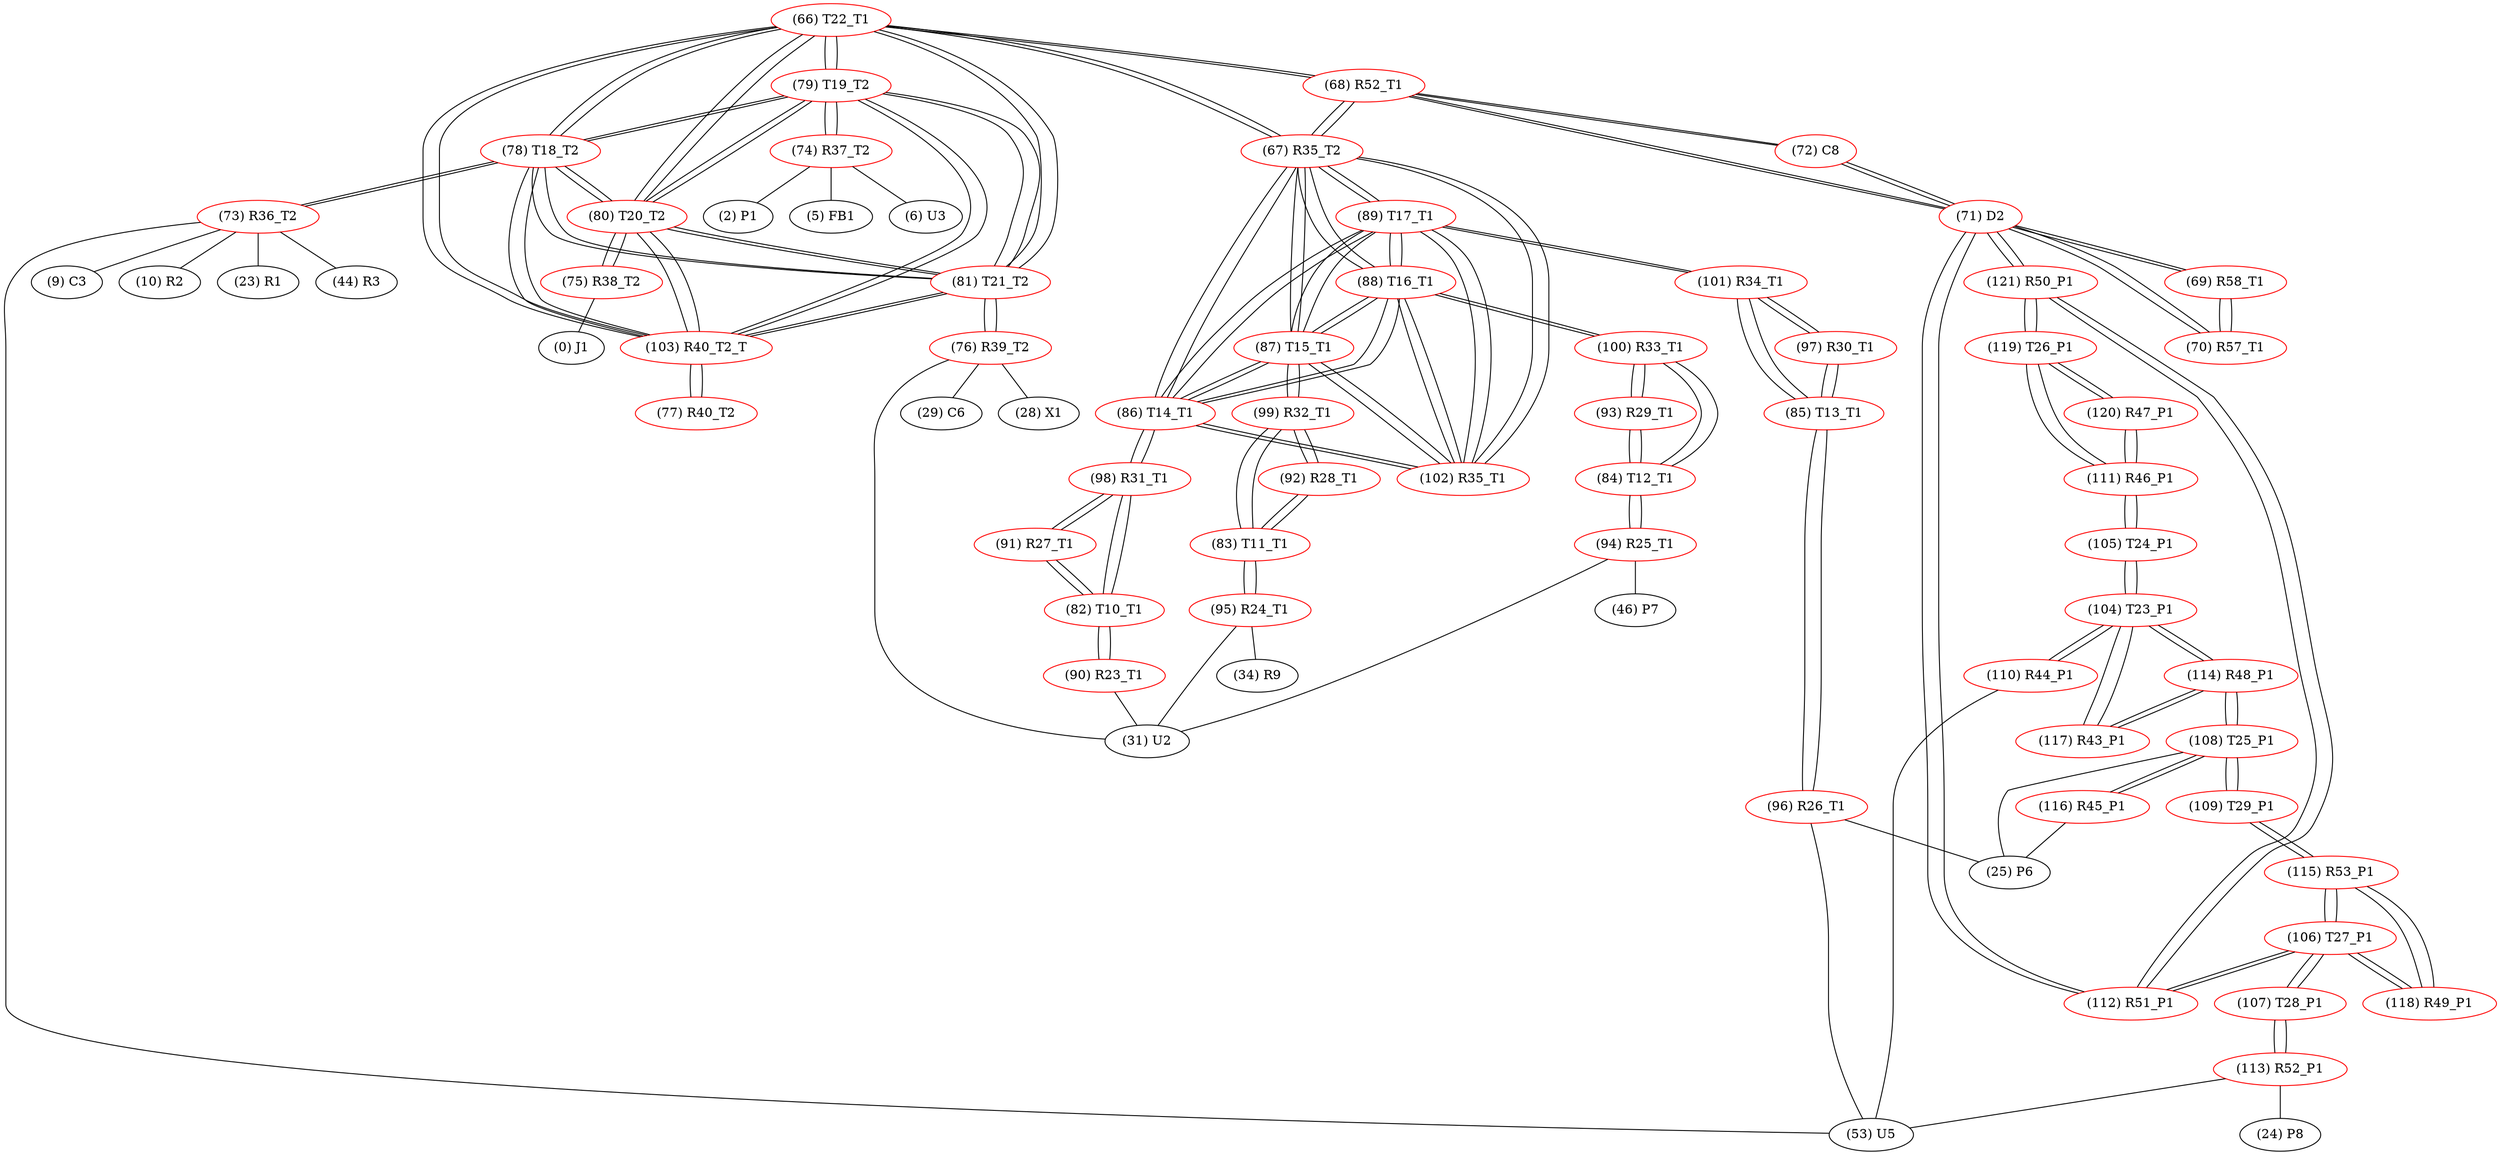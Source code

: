 graph {
	66 [label="(66) T22_T1" color=red]
	79 [label="(79) T19_T2"]
	78 [label="(78) T18_T2"]
	103 [label="(103) R40_T2_T"]
	81 [label="(81) T21_T2"]
	80 [label="(80) T20_T2"]
	68 [label="(68) R52_T1"]
	67 [label="(67) R35_T2"]
	67 [label="(67) R35_T2" color=red]
	88 [label="(88) T16_T1"]
	87 [label="(87) T15_T1"]
	102 [label="(102) R35_T1"]
	86 [label="(86) T14_T1"]
	89 [label="(89) T17_T1"]
	68 [label="(68) R52_T1"]
	66 [label="(66) T22_T1"]
	68 [label="(68) R52_T1" color=red]
	71 [label="(71) D2"]
	72 [label="(72) C8"]
	67 [label="(67) R35_T2"]
	66 [label="(66) T22_T1"]
	69 [label="(69) R58_T1" color=red]
	70 [label="(70) R57_T1"]
	71 [label="(71) D2"]
	70 [label="(70) R57_T1" color=red]
	69 [label="(69) R58_T1"]
	71 [label="(71) D2"]
	71 [label="(71) D2" color=red]
	68 [label="(68) R52_T1"]
	72 [label="(72) C8"]
	69 [label="(69) R58_T1"]
	70 [label="(70) R57_T1"]
	112 [label="(112) R51_P1"]
	121 [label="(121) R50_P1"]
	72 [label="(72) C8" color=red]
	71 [label="(71) D2"]
	68 [label="(68) R52_T1"]
	73 [label="(73) R36_T2" color=red]
	9 [label="(9) C3"]
	53 [label="(53) U5"]
	10 [label="(10) R2"]
	23 [label="(23) R1"]
	44 [label="(44) R3"]
	78 [label="(78) T18_T2"]
	74 [label="(74) R37_T2" color=red]
	5 [label="(5) FB1"]
	6 [label="(6) U3"]
	2 [label="(2) P1"]
	79 [label="(79) T19_T2"]
	75 [label="(75) R38_T2" color=red]
	0 [label="(0) J1"]
	80 [label="(80) T20_T2"]
	76 [label="(76) R39_T2" color=red]
	31 [label="(31) U2"]
	29 [label="(29) C6"]
	28 [label="(28) X1"]
	81 [label="(81) T21_T2"]
	77 [label="(77) R40_T2" color=red]
	103 [label="(103) R40_T2_T"]
	78 [label="(78) T18_T2" color=red]
	66 [label="(66) T22_T1"]
	79 [label="(79) T19_T2"]
	103 [label="(103) R40_T2_T"]
	81 [label="(81) T21_T2"]
	80 [label="(80) T20_T2"]
	73 [label="(73) R36_T2"]
	79 [label="(79) T19_T2" color=red]
	66 [label="(66) T22_T1"]
	78 [label="(78) T18_T2"]
	103 [label="(103) R40_T2_T"]
	81 [label="(81) T21_T2"]
	80 [label="(80) T20_T2"]
	74 [label="(74) R37_T2"]
	80 [label="(80) T20_T2" color=red]
	66 [label="(66) T22_T1"]
	79 [label="(79) T19_T2"]
	78 [label="(78) T18_T2"]
	103 [label="(103) R40_T2_T"]
	81 [label="(81) T21_T2"]
	75 [label="(75) R38_T2"]
	81 [label="(81) T21_T2" color=red]
	66 [label="(66) T22_T1"]
	79 [label="(79) T19_T2"]
	78 [label="(78) T18_T2"]
	103 [label="(103) R40_T2_T"]
	80 [label="(80) T20_T2"]
	76 [label="(76) R39_T2"]
	82 [label="(82) T10_T1" color=red]
	90 [label="(90) R23_T1"]
	98 [label="(98) R31_T1"]
	91 [label="(91) R27_T1"]
	83 [label="(83) T11_T1" color=red]
	95 [label="(95) R24_T1"]
	99 [label="(99) R32_T1"]
	92 [label="(92) R28_T1"]
	84 [label="(84) T12_T1" color=red]
	100 [label="(100) R33_T1"]
	93 [label="(93) R29_T1"]
	94 [label="(94) R25_T1"]
	85 [label="(85) T13_T1" color=red]
	97 [label="(97) R30_T1"]
	101 [label="(101) R34_T1"]
	96 [label="(96) R26_T1"]
	86 [label="(86) T14_T1" color=red]
	88 [label="(88) T16_T1"]
	87 [label="(87) T15_T1"]
	102 [label="(102) R35_T1"]
	89 [label="(89) T17_T1"]
	67 [label="(67) R35_T2"]
	98 [label="(98) R31_T1"]
	87 [label="(87) T15_T1" color=red]
	88 [label="(88) T16_T1"]
	102 [label="(102) R35_T1"]
	86 [label="(86) T14_T1"]
	89 [label="(89) T17_T1"]
	67 [label="(67) R35_T2"]
	99 [label="(99) R32_T1"]
	88 [label="(88) T16_T1" color=red]
	87 [label="(87) T15_T1"]
	102 [label="(102) R35_T1"]
	86 [label="(86) T14_T1"]
	89 [label="(89) T17_T1"]
	67 [label="(67) R35_T2"]
	100 [label="(100) R33_T1"]
	89 [label="(89) T17_T1" color=red]
	88 [label="(88) T16_T1"]
	87 [label="(87) T15_T1"]
	102 [label="(102) R35_T1"]
	86 [label="(86) T14_T1"]
	67 [label="(67) R35_T2"]
	101 [label="(101) R34_T1"]
	90 [label="(90) R23_T1" color=red]
	31 [label="(31) U2"]
	82 [label="(82) T10_T1"]
	91 [label="(91) R27_T1" color=red]
	82 [label="(82) T10_T1"]
	98 [label="(98) R31_T1"]
	92 [label="(92) R28_T1" color=red]
	99 [label="(99) R32_T1"]
	83 [label="(83) T11_T1"]
	93 [label="(93) R29_T1" color=red]
	100 [label="(100) R33_T1"]
	84 [label="(84) T12_T1"]
	94 [label="(94) R25_T1" color=red]
	31 [label="(31) U2"]
	46 [label="(46) P7"]
	84 [label="(84) T12_T1"]
	95 [label="(95) R24_T1" color=red]
	34 [label="(34) R9"]
	31 [label="(31) U2"]
	83 [label="(83) T11_T1"]
	96 [label="(96) R26_T1" color=red]
	25 [label="(25) P6"]
	53 [label="(53) U5"]
	85 [label="(85) T13_T1"]
	97 [label="(97) R30_T1" color=red]
	101 [label="(101) R34_T1"]
	85 [label="(85) T13_T1"]
	98 [label="(98) R31_T1" color=red]
	82 [label="(82) T10_T1"]
	91 [label="(91) R27_T1"]
	86 [label="(86) T14_T1"]
	99 [label="(99) R32_T1" color=red]
	87 [label="(87) T15_T1"]
	92 [label="(92) R28_T1"]
	83 [label="(83) T11_T1"]
	100 [label="(100) R33_T1" color=red]
	88 [label="(88) T16_T1"]
	93 [label="(93) R29_T1"]
	84 [label="(84) T12_T1"]
	101 [label="(101) R34_T1" color=red]
	89 [label="(89) T17_T1"]
	97 [label="(97) R30_T1"]
	85 [label="(85) T13_T1"]
	102 [label="(102) R35_T1" color=red]
	88 [label="(88) T16_T1"]
	87 [label="(87) T15_T1"]
	86 [label="(86) T14_T1"]
	89 [label="(89) T17_T1"]
	67 [label="(67) R35_T2"]
	103 [label="(103) R40_T2_T" color=red]
	66 [label="(66) T22_T1"]
	79 [label="(79) T19_T2"]
	78 [label="(78) T18_T2"]
	81 [label="(81) T21_T2"]
	80 [label="(80) T20_T2"]
	77 [label="(77) R40_T2"]
	104 [label="(104) T23_P1" color=red]
	114 [label="(114) R48_P1"]
	117 [label="(117) R43_P1"]
	105 [label="(105) T24_P1"]
	110 [label="(110) R44_P1"]
	105 [label="(105) T24_P1" color=red]
	111 [label="(111) R46_P1"]
	104 [label="(104) T23_P1"]
	106 [label="(106) T27_P1" color=red]
	112 [label="(112) R51_P1"]
	107 [label="(107) T28_P1"]
	115 [label="(115) R53_P1"]
	118 [label="(118) R49_P1"]
	107 [label="(107) T28_P1" color=red]
	113 [label="(113) R52_P1"]
	106 [label="(106) T27_P1"]
	108 [label="(108) T25_P1" color=red]
	109 [label="(109) T29_P1"]
	114 [label="(114) R48_P1"]
	116 [label="(116) R45_P1"]
	25 [label="(25) P6"]
	109 [label="(109) T29_P1" color=red]
	108 [label="(108) T25_P1"]
	115 [label="(115) R53_P1"]
	110 [label="(110) R44_P1" color=red]
	53 [label="(53) U5"]
	104 [label="(104) T23_P1"]
	111 [label="(111) R46_P1" color=red]
	119 [label="(119) T26_P1"]
	120 [label="(120) R47_P1"]
	105 [label="(105) T24_P1"]
	112 [label="(112) R51_P1" color=red]
	106 [label="(106) T27_P1"]
	121 [label="(121) R50_P1"]
	71 [label="(71) D2"]
	113 [label="(113) R52_P1" color=red]
	24 [label="(24) P8"]
	53 [label="(53) U5"]
	107 [label="(107) T28_P1"]
	114 [label="(114) R48_P1" color=red]
	108 [label="(108) T25_P1"]
	104 [label="(104) T23_P1"]
	117 [label="(117) R43_P1"]
	115 [label="(115) R53_P1" color=red]
	109 [label="(109) T29_P1"]
	106 [label="(106) T27_P1"]
	118 [label="(118) R49_P1"]
	116 [label="(116) R45_P1" color=red]
	108 [label="(108) T25_P1"]
	25 [label="(25) P6"]
	117 [label="(117) R43_P1" color=red]
	114 [label="(114) R48_P1"]
	104 [label="(104) T23_P1"]
	118 [label="(118) R49_P1" color=red]
	106 [label="(106) T27_P1"]
	115 [label="(115) R53_P1"]
	119 [label="(119) T26_P1" color=red]
	121 [label="(121) R50_P1"]
	111 [label="(111) R46_P1"]
	120 [label="(120) R47_P1"]
	120 [label="(120) R47_P1" color=red]
	119 [label="(119) T26_P1"]
	111 [label="(111) R46_P1"]
	121 [label="(121) R50_P1" color=red]
	119 [label="(119) T26_P1"]
	112 [label="(112) R51_P1"]
	71 [label="(71) D2"]
	66 -- 79
	66 -- 78
	66 -- 103
	66 -- 81
	66 -- 80
	66 -- 68
	66 -- 67
	67 -- 88
	67 -- 87
	67 -- 102
	67 -- 86
	67 -- 89
	67 -- 68
	67 -- 66
	68 -- 71
	68 -- 72
	68 -- 67
	68 -- 66
	69 -- 70
	69 -- 71
	70 -- 69
	70 -- 71
	71 -- 68
	71 -- 72
	71 -- 69
	71 -- 70
	71 -- 112
	71 -- 121
	72 -- 71
	72 -- 68
	73 -- 9
	73 -- 53
	73 -- 10
	73 -- 23
	73 -- 44
	73 -- 78
	74 -- 5
	74 -- 6
	74 -- 2
	74 -- 79
	75 -- 0
	75 -- 80
	76 -- 31
	76 -- 29
	76 -- 28
	76 -- 81
	77 -- 103
	78 -- 66
	78 -- 79
	78 -- 103
	78 -- 81
	78 -- 80
	78 -- 73
	79 -- 66
	79 -- 78
	79 -- 103
	79 -- 81
	79 -- 80
	79 -- 74
	80 -- 66
	80 -- 79
	80 -- 78
	80 -- 103
	80 -- 81
	80 -- 75
	81 -- 66
	81 -- 79
	81 -- 78
	81 -- 103
	81 -- 80
	81 -- 76
	82 -- 90
	82 -- 98
	82 -- 91
	83 -- 95
	83 -- 99
	83 -- 92
	84 -- 100
	84 -- 93
	84 -- 94
	85 -- 97
	85 -- 101
	85 -- 96
	86 -- 88
	86 -- 87
	86 -- 102
	86 -- 89
	86 -- 67
	86 -- 98
	87 -- 88
	87 -- 102
	87 -- 86
	87 -- 89
	87 -- 67
	87 -- 99
	88 -- 87
	88 -- 102
	88 -- 86
	88 -- 89
	88 -- 67
	88 -- 100
	89 -- 88
	89 -- 87
	89 -- 102
	89 -- 86
	89 -- 67
	89 -- 101
	90 -- 31
	90 -- 82
	91 -- 82
	91 -- 98
	92 -- 99
	92 -- 83
	93 -- 100
	93 -- 84
	94 -- 31
	94 -- 46
	94 -- 84
	95 -- 34
	95 -- 31
	95 -- 83
	96 -- 25
	96 -- 53
	96 -- 85
	97 -- 101
	97 -- 85
	98 -- 82
	98 -- 91
	98 -- 86
	99 -- 87
	99 -- 92
	99 -- 83
	100 -- 88
	100 -- 93
	100 -- 84
	101 -- 89
	101 -- 97
	101 -- 85
	102 -- 88
	102 -- 87
	102 -- 86
	102 -- 89
	102 -- 67
	103 -- 66
	103 -- 79
	103 -- 78
	103 -- 81
	103 -- 80
	103 -- 77
	104 -- 114
	104 -- 117
	104 -- 105
	104 -- 110
	105 -- 111
	105 -- 104
	106 -- 112
	106 -- 107
	106 -- 115
	106 -- 118
	107 -- 113
	107 -- 106
	108 -- 109
	108 -- 114
	108 -- 116
	108 -- 25
	109 -- 108
	109 -- 115
	110 -- 53
	110 -- 104
	111 -- 119
	111 -- 120
	111 -- 105
	112 -- 106
	112 -- 121
	112 -- 71
	113 -- 24
	113 -- 53
	113 -- 107
	114 -- 108
	114 -- 104
	114 -- 117
	115 -- 109
	115 -- 106
	115 -- 118
	116 -- 108
	116 -- 25
	117 -- 114
	117 -- 104
	118 -- 106
	118 -- 115
	119 -- 121
	119 -- 111
	119 -- 120
	120 -- 119
	120 -- 111
	121 -- 119
	121 -- 112
	121 -- 71
}